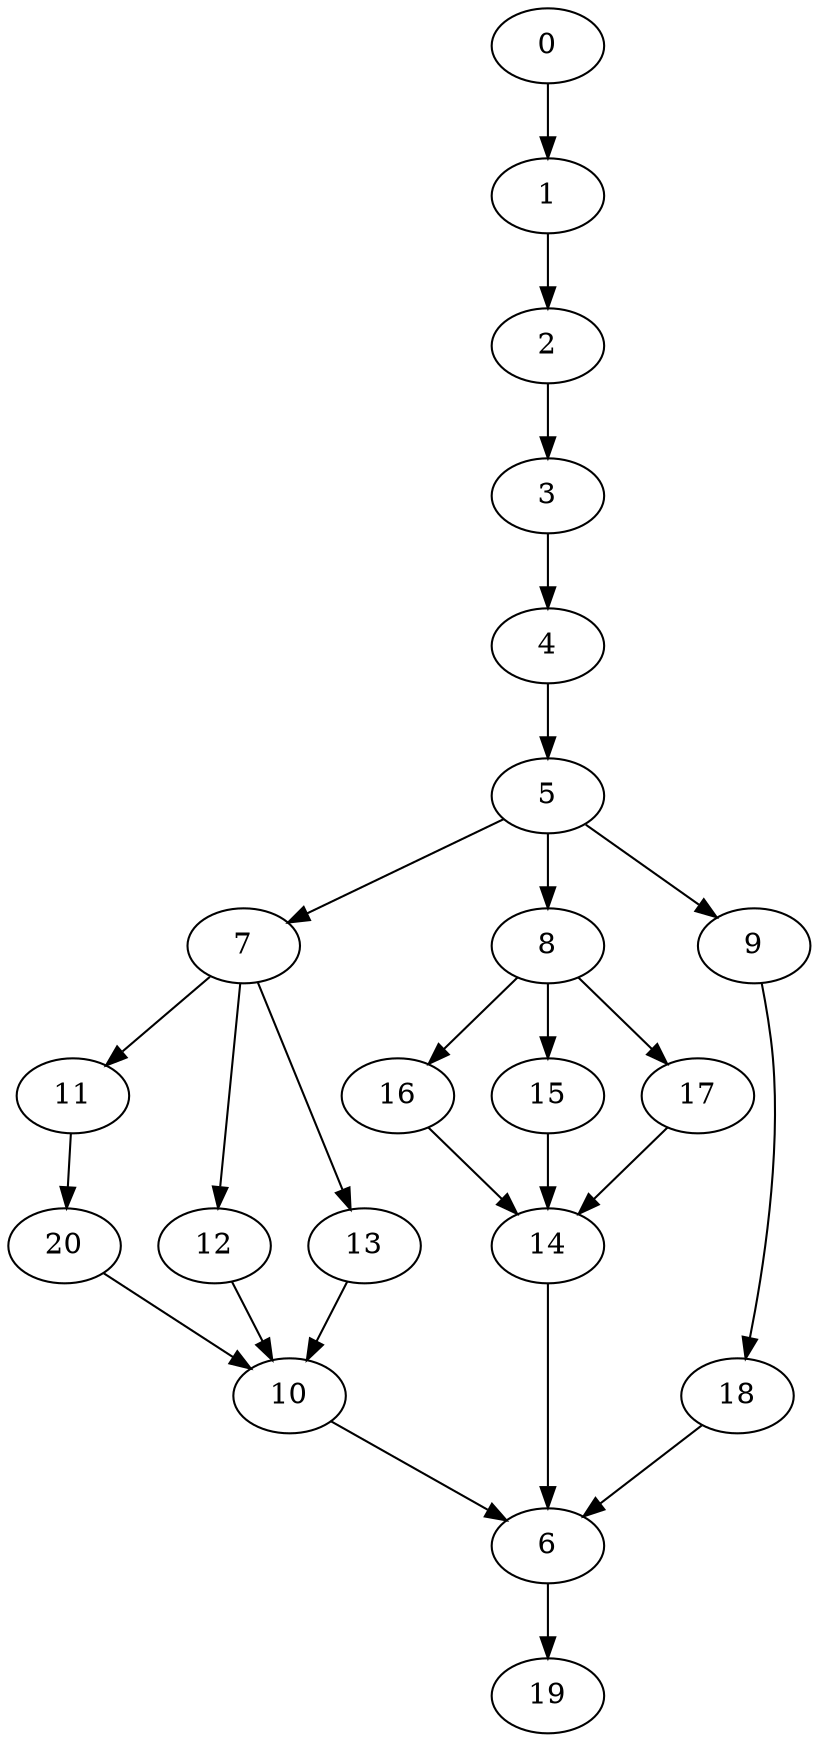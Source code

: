 digraph "SeriesParallel-MaxBf-3_Nodes_21_CCR_9.99_WeightType_Random#1" {
	graph ["Duplicate states"=0,
		GraphType=S_P,
		"Max states in OPEN"=0,
		Modes="120000ms; topo-ordered tasks, ; Pruning: task equivalence, fixed order ready list, ; F-value: ; Optimisation: best schedule length (\
SL) optimisation on equal, ",
		NumberOfTasks=21,
		"Pruned using list schedule length"=6055,
		"States removed from OPEN"=0,
		TargetSystem="Homogeneous-6",
		"Time to schedule (ms)"=261,
		"Total idle time"=68,
		"Total schedule length"=129,
		"Total sequential time"=139,
		"Total states created"=10161
	];
	0	["Finish time"=9,
		Processor=0,
		"Start time"=0,
		Weight=9];
	1	["Finish time"=18,
		Processor=0,
		"Start time"=9,
		Weight=9];
	0 -> 1	[Weight=66];
	2	["Finish time"=23,
		Processor=0,
		"Start time"=18,
		Weight=5];
	1 -> 2	[Weight=58];
	3	["Finish time"=26,
		Processor=0,
		"Start time"=23,
		Weight=3];
	2 -> 3	[Weight=25];
	4	["Finish time"=30,
		Processor=0,
		"Start time"=26,
		Weight=4];
	3 -> 4	[Weight=25];
	5	["Finish time"=33,
		Processor=0,
		"Start time"=30,
		Weight=3];
	4 -> 5	[Weight=33];
	7	["Finish time"=75,
		Processor=0,
		"Start time"=66,
		Weight=9];
	5 -> 7	[Weight=50];
	8	["Finish time"=43,
		Processor=0,
		"Start time"=33,
		Weight=10];
	5 -> 8	[Weight=58];
	9	["Finish time"=58,
		Processor=0,
		"Start time"=52,
		Weight=6];
	5 -> 9	[Weight=66];
	11	["Finish time"=91,
		Processor=0,
		"Start time"=86,
		Weight=5];
	7 -> 11	[Weight=74];
	12	["Finish time"=86,
		Processor=0,
		"Start time"=81,
		Weight=5];
	7 -> 12	[Weight=83];
	13	["Finish time"=81,
		Processor=0,
		"Start time"=75,
		Weight=6];
	7 -> 13	[Weight=66];
	20	["Finish time"=96,
		Processor=0,
		"Start time"=91,
		Weight=5];
	11 -> 20	[Weight=74];
	16	["Finish time"=52,
		Processor=0,
		"Start time"=45,
		Weight=7];
	8 -> 16	[Weight=58];
	15	["Finish time"=45,
		Processor=0,
		"Start time"=43,
		Weight=2];
	8 -> 15	[Weight=41];
	17	["Finish time"=78,
		Processor=1,
		"Start time"=68,
		Weight=10];
	8 -> 17	[Weight=25];
	18	["Finish time"=66,
		Processor=0,
		"Start time"=58,
		Weight=8];
	9 -> 18	[Weight=74];
	10	["Finish time"=104,
		Processor=0,
		"Start time"=96,
		Weight=8];
	20 -> 10	[Weight=83];
	14	["Finish time"=113,
		Processor=0,
		"Start time"=104,
		Weight=9];
	16 -> 14	[Weight=74];
	12 -> 10	[Weight=58];
	13 -> 10	[Weight=41];
	15 -> 14	[Weight=33];
	17 -> 14	[Weight=25];
	6	["Finish time"=122,
		Processor=0,
		"Start time"=113,
		Weight=9];
	18 -> 6	[Weight=74];
	10 -> 6	[Weight=58];
	14 -> 6	[Weight=41];
	19	["Finish time"=129,
		Processor=0,
		"Start time"=122,
		Weight=7];
	6 -> 19	[Weight=25];
}
